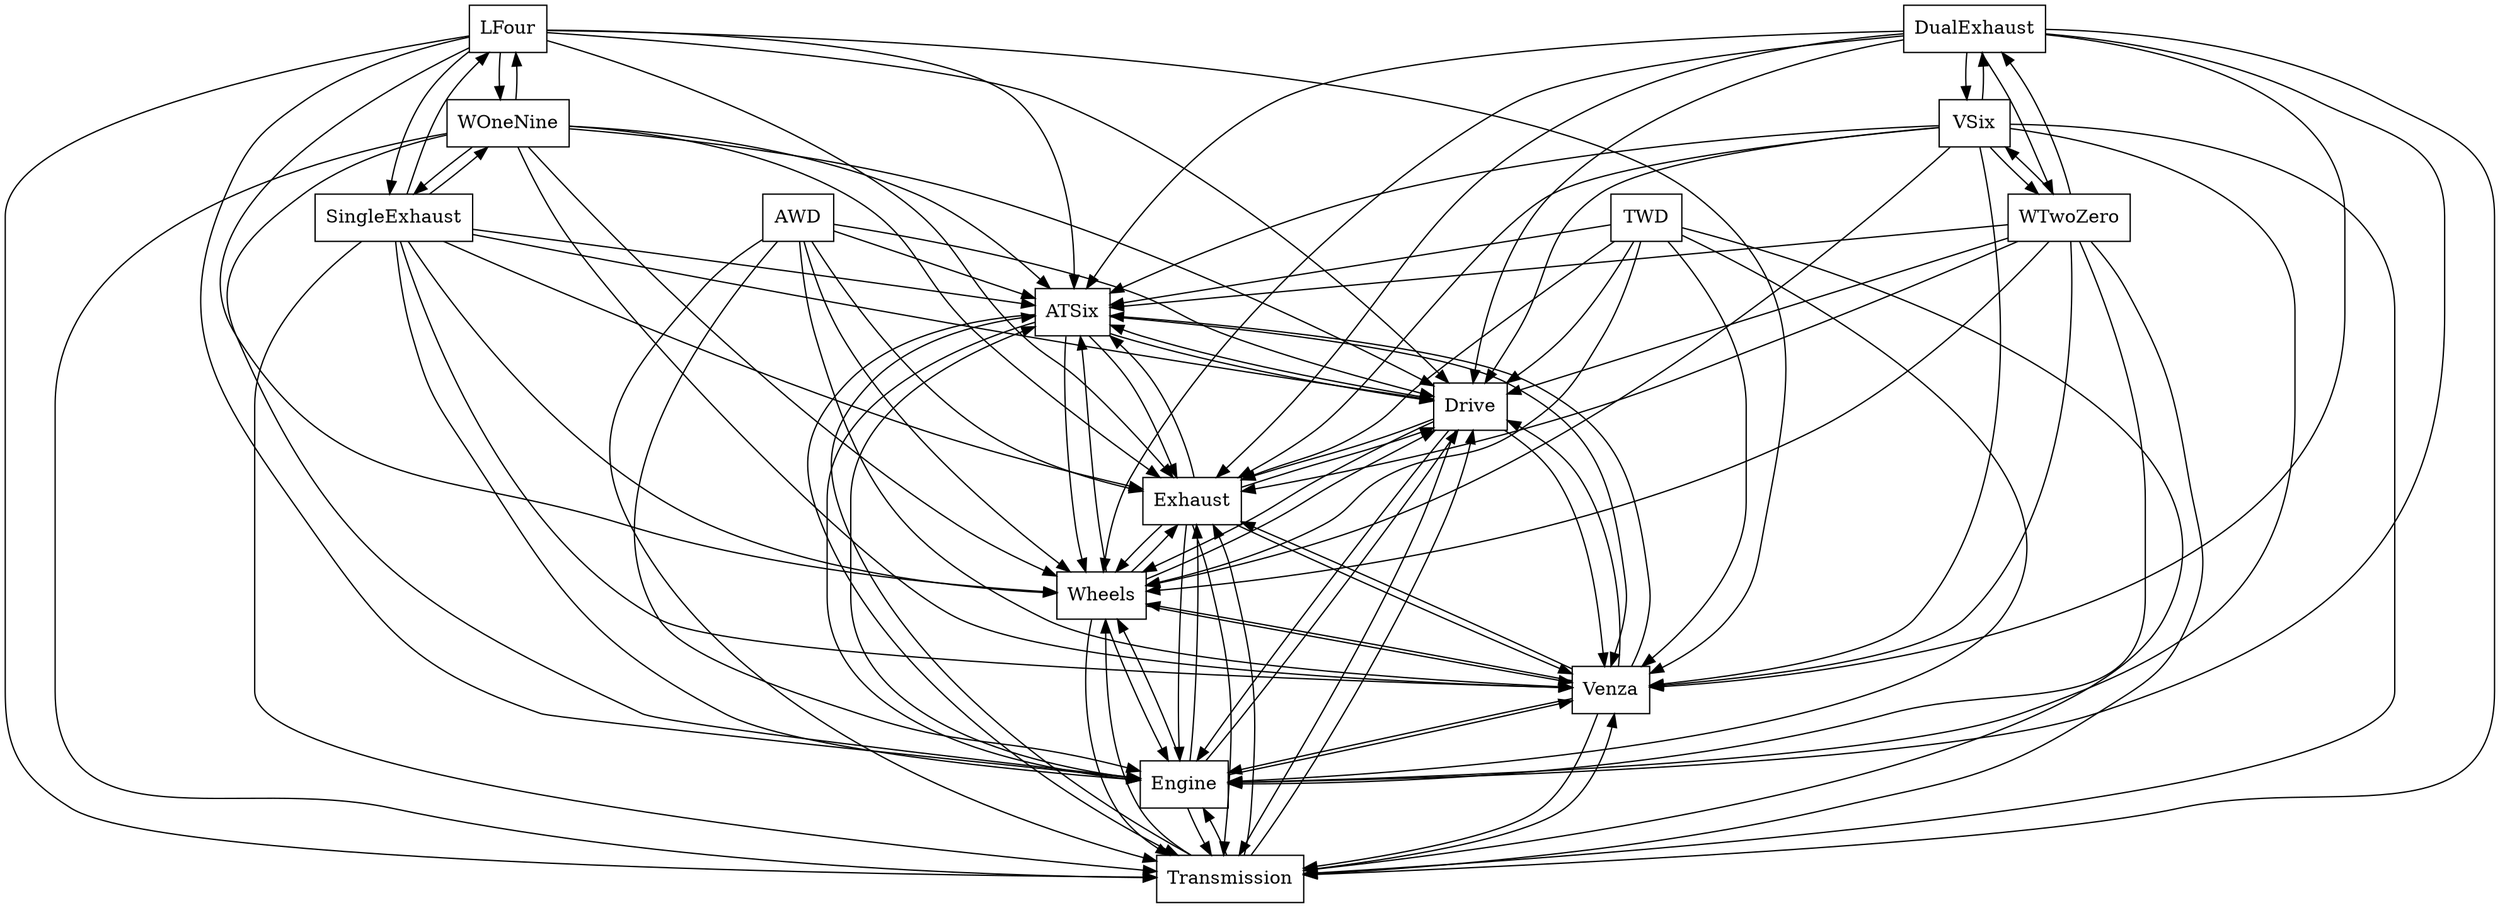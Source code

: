 digraph{
graph [rankdir=TB];
node [shape=box];
edge [arrowhead=normal];
0[label="LFour",]
1[label="ATSix",]
2[label="Drive",]
3[label="Transmission",]
4[label="DualExhaust",]
5[label="WOneNine",]
6[label="SingleExhaust",]
7[label="Engine",]
8[label="AWD",]
9[label="VSix",]
10[label="Venza",]
11[label="Wheels",]
12[label="TWD",]
13[label="WTwoZero",]
14[label="Exhaust",]
0->1[label="",]
0->2[label="",]
0->3[label="",]
0->5[label="",]
0->6[label="",]
0->7[label="",]
0->10[label="",]
0->11[label="",]
0->14[label="",]
1->2[label="",]
1->3[label="",]
1->7[label="",]
1->10[label="",]
1->11[label="",]
1->14[label="",]
2->1[label="",]
2->3[label="",]
2->7[label="",]
2->10[label="",]
2->11[label="",]
2->14[label="",]
3->1[label="",]
3->2[label="",]
3->7[label="",]
3->10[label="",]
3->11[label="",]
3->14[label="",]
4->1[label="",]
4->2[label="",]
4->3[label="",]
4->7[label="",]
4->9[label="",]
4->10[label="",]
4->11[label="",]
4->13[label="",]
4->14[label="",]
5->0[label="",]
5->1[label="",]
5->2[label="",]
5->3[label="",]
5->6[label="",]
5->7[label="",]
5->10[label="",]
5->11[label="",]
5->14[label="",]
6->0[label="",]
6->1[label="",]
6->2[label="",]
6->3[label="",]
6->5[label="",]
6->7[label="",]
6->10[label="",]
6->11[label="",]
6->14[label="",]
7->1[label="",]
7->2[label="",]
7->3[label="",]
7->10[label="",]
7->11[label="",]
7->14[label="",]
8->1[label="",]
8->2[label="",]
8->3[label="",]
8->7[label="",]
8->10[label="",]
8->11[label="",]
8->14[label="",]
9->1[label="",]
9->2[label="",]
9->3[label="",]
9->4[label="",]
9->7[label="",]
9->10[label="",]
9->11[label="",]
9->13[label="",]
9->14[label="",]
10->1[label="",]
10->2[label="",]
10->3[label="",]
10->7[label="",]
10->11[label="",]
10->14[label="",]
11->1[label="",]
11->2[label="",]
11->3[label="",]
11->7[label="",]
11->10[label="",]
11->14[label="",]
12->1[label="",]
12->2[label="",]
12->3[label="",]
12->7[label="",]
12->10[label="",]
12->11[label="",]
12->14[label="",]
13->1[label="",]
13->2[label="",]
13->3[label="",]
13->4[label="",]
13->7[label="",]
13->9[label="",]
13->10[label="",]
13->11[label="",]
13->14[label="",]
14->1[label="",]
14->2[label="",]
14->3[label="",]
14->7[label="",]
14->10[label="",]
14->11[label="",]
}

